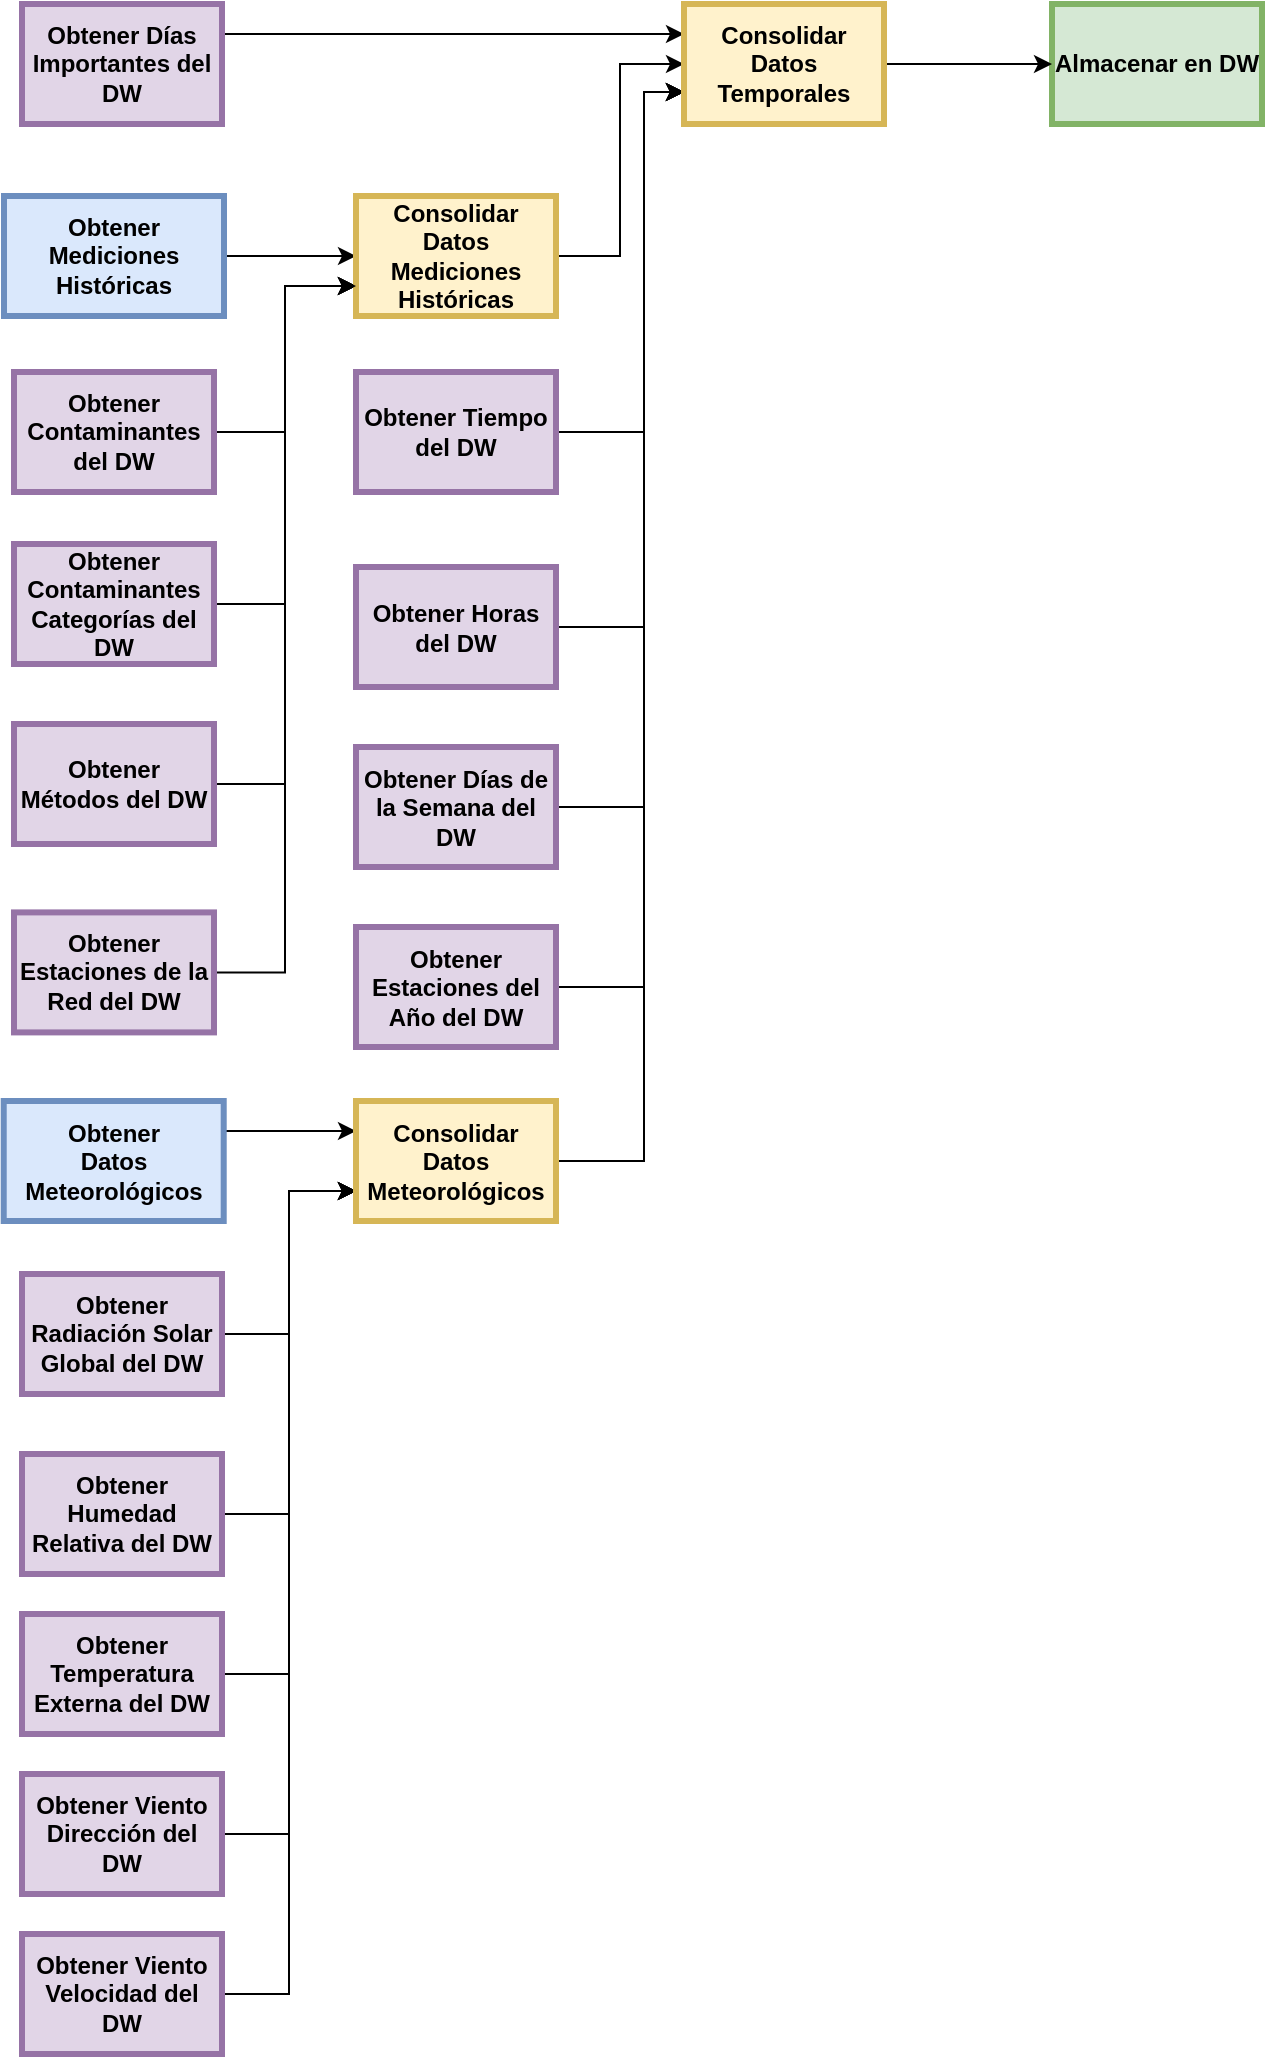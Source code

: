 <mxfile pages="1" version="11.2.5" type="device"><diagram name="Page-1" id="c7558073-3199-34d8-9f00-42111426c3f3"><mxGraphModel dx="786" dy="582" grid="1" gridSize="10" guides="1" tooltips="1" connect="1" arrows="1" fold="1" page="1" pageScale="1" pageWidth="826" pageHeight="1169" background="#ffffff" math="0" shadow="0"><root><mxCell id="0"/><mxCell id="1" parent="0"/><mxCell id="do3hUkY-1f6CtB785oFi-58" style="edgeStyle=orthogonalEdgeStyle;rounded=0;orthogonalLoop=1;jettySize=auto;html=1;exitX=1;exitY=0.5;exitDx=0;exitDy=0;entryX=0;entryY=0.75;entryDx=0;entryDy=0;" parent="1" source="do3hUkY-1f6CtB785oFi-1" target="cAhvx-iTgqQIxuBOVyF4-1" edge="1"><mxGeometry relative="1" as="geometry"><Array as="points"><mxPoint x="316" y="445"/><mxPoint x="360" y="445"/><mxPoint x="360" y="88"/></Array><mxPoint x="529.857" y="89.857" as="targetPoint"/></mxGeometry></mxCell><mxCell id="do3hUkY-1f6CtB785oFi-1" value="Obtener Días de la Semana del DW" style="whiteSpace=wrap;align=center;verticalAlign=middle;fontStyle=1;strokeWidth=3;fillColor=#e1d5e7;strokeColor=#9673a6;" parent="1" vertex="1"><mxGeometry x="216" y="415.5" width="100" height="60" as="geometry"/></mxCell><mxCell id="do3hUkY-1f6CtB785oFi-50" style="edgeStyle=orthogonalEdgeStyle;rounded=0;orthogonalLoop=1;jettySize=auto;html=1;exitX=1;exitY=0.5;exitDx=0;exitDy=0;entryX=0;entryY=0.75;entryDx=0;entryDy=0;" parent="1" source="do3hUkY-1f6CtB785oFi-2" target="do3hUkY-1f6CtB785oFi-45" edge="1"><mxGeometry relative="1" as="geometry"/></mxCell><mxCell id="do3hUkY-1f6CtB785oFi-2" value="Obtener Métodos del DW" style="whiteSpace=wrap;align=center;verticalAlign=middle;fontStyle=1;strokeWidth=3;fillColor=#e1d5e7;strokeColor=#9673a6;" parent="1" vertex="1"><mxGeometry x="45" y="404" width="100" height="60" as="geometry"/></mxCell><mxCell id="do3hUkY-1f6CtB785oFi-57" style="edgeStyle=orthogonalEdgeStyle;rounded=0;orthogonalLoop=1;jettySize=auto;html=1;exitX=1;exitY=0.5;exitDx=0;exitDy=0;entryX=0;entryY=0.75;entryDx=0;entryDy=0;" parent="1" source="do3hUkY-1f6CtB785oFi-3" target="cAhvx-iTgqQIxuBOVyF4-1" edge="1"><mxGeometry relative="1" as="geometry"><Array as="points"><mxPoint x="316" y="355"/><mxPoint x="360" y="355"/><mxPoint x="360" y="88"/></Array><mxPoint x="580" y="250" as="targetPoint"/></mxGeometry></mxCell><mxCell id="do3hUkY-1f6CtB785oFi-3" value="Obtener Horas del DW" style="whiteSpace=wrap;align=center;verticalAlign=middle;fontStyle=1;strokeWidth=3;fillColor=#e1d5e7;strokeColor=#9673a6;" parent="1" vertex="1"><mxGeometry x="216" y="325.5" width="100" height="60" as="geometry"/></mxCell><mxCell id="do3hUkY-1f6CtB785oFi-55" style="edgeStyle=orthogonalEdgeStyle;rounded=0;orthogonalLoop=1;jettySize=auto;html=1;exitX=1;exitY=0.5;exitDx=0;exitDy=0;entryX=0;entryY=0.75;entryDx=0;entryDy=0;" parent="1" source="do3hUkY-1f6CtB785oFi-4" target="cAhvx-iTgqQIxuBOVyF4-1" edge="1"><mxGeometry relative="1" as="geometry"><Array as="points"><mxPoint x="360" y="258"/><mxPoint x="360" y="88"/></Array><mxPoint x="500" y="120" as="targetPoint"/></mxGeometry></mxCell><mxCell id="do3hUkY-1f6CtB785oFi-4" value="Obtener Tiempo del DW" style="whiteSpace=wrap;align=center;verticalAlign=middle;fontStyle=1;strokeWidth=3;fillColor=#e1d5e7;strokeColor=#9673a6;" parent="1" vertex="1"><mxGeometry x="216" y="228" width="100" height="60" as="geometry"/></mxCell><mxCell id="do3hUkY-1f6CtB785oFi-60" style="edgeStyle=orthogonalEdgeStyle;rounded=0;orthogonalLoop=1;jettySize=auto;html=1;exitX=1;exitY=0.5;exitDx=0;exitDy=0;entryX=0;entryY=0.75;entryDx=0;entryDy=0;" parent="1" source="do3hUkY-1f6CtB785oFi-5" target="cAhvx-iTgqQIxuBOVyF4-1" edge="1"><mxGeometry relative="1" as="geometry"><Array as="points"><mxPoint x="316" y="535"/><mxPoint x="360" y="535"/><mxPoint x="360" y="88"/></Array><mxPoint x="520" y="330" as="targetPoint"/></mxGeometry></mxCell><mxCell id="do3hUkY-1f6CtB785oFi-5" value="Obtener Estaciones del Año del DW" style="whiteSpace=wrap;align=center;verticalAlign=middle;fontStyle=1;strokeWidth=3;fillColor=#e1d5e7;strokeColor=#9673a6;" parent="1" vertex="1"><mxGeometry x="216" y="505.5" width="100" height="60" as="geometry"/></mxCell><mxCell id="do3hUkY-1f6CtB785oFi-48" style="edgeStyle=orthogonalEdgeStyle;rounded=0;orthogonalLoop=1;jettySize=auto;html=1;exitX=1;exitY=0.5;exitDx=0;exitDy=0;entryX=0;entryY=0.75;entryDx=0;entryDy=0;" parent="1" source="do3hUkY-1f6CtB785oFi-6" target="do3hUkY-1f6CtB785oFi-45" edge="1"><mxGeometry relative="1" as="geometry"/></mxCell><mxCell id="do3hUkY-1f6CtB785oFi-6" value="Obtener Contaminantes Categorías del DW" style="whiteSpace=wrap;align=center;verticalAlign=middle;fontStyle=1;strokeWidth=3;fillColor=#e1d5e7;strokeColor=#9673a6;" parent="1" vertex="1"><mxGeometry x="45" y="314" width="100" height="60" as="geometry"/></mxCell><mxCell id="cAhvx-iTgqQIxuBOVyF4-6" style="edgeStyle=orthogonalEdgeStyle;rounded=0;orthogonalLoop=1;jettySize=auto;html=1;exitX=1;exitY=0.25;exitDx=0;exitDy=0;entryX=0;entryY=0.25;entryDx=0;entryDy=0;" parent="1" source="do3hUkY-1f6CtB785oFi-9" target="cAhvx-iTgqQIxuBOVyF4-1" edge="1"><mxGeometry relative="1" as="geometry"><mxPoint x="440" y="58.333" as="targetPoint"/></mxGeometry></mxCell><mxCell id="do3hUkY-1f6CtB785oFi-9" value="Obtener Días Importantes del DW" style="whiteSpace=wrap;align=center;verticalAlign=middle;fontStyle=1;strokeWidth=3;fillColor=#e1d5e7;strokeColor=#9673a6;" parent="1" vertex="1"><mxGeometry x="49" y="44" width="100" height="60" as="geometry"/></mxCell><mxCell id="do3hUkY-1f6CtB785oFi-47" style="edgeStyle=orthogonalEdgeStyle;rounded=0;orthogonalLoop=1;jettySize=auto;html=1;exitX=1;exitY=0.5;exitDx=0;exitDy=0;entryX=0;entryY=0.75;entryDx=0;entryDy=0;" parent="1" source="do3hUkY-1f6CtB785oFi-21" target="do3hUkY-1f6CtB785oFi-45" edge="1"><mxGeometry relative="1" as="geometry"/></mxCell><mxCell id="do3hUkY-1f6CtB785oFi-21" value="Obtener Contaminantes del DW" style="whiteSpace=wrap;align=center;verticalAlign=middle;fontStyle=1;strokeWidth=3;fillColor=#e1d5e7;strokeColor=#9673a6;" parent="1" vertex="1"><mxGeometry x="45" y="228" width="100" height="60" as="geometry"/></mxCell><mxCell id="do3hUkY-1f6CtB785oFi-46" style="edgeStyle=orthogonalEdgeStyle;rounded=0;orthogonalLoop=1;jettySize=auto;html=1;exitX=1;exitY=0.5;exitDx=0;exitDy=0;entryX=0;entryY=0.5;entryDx=0;entryDy=0;" parent="1" source="do3hUkY-1f6CtB785oFi-24" target="do3hUkY-1f6CtB785oFi-45" edge="1"><mxGeometry relative="1" as="geometry"/></mxCell><mxCell id="do3hUkY-1f6CtB785oFi-24" value="Obtener&#10;Mediciones Históricas" style="whiteSpace=wrap;align=center;verticalAlign=middle;fontStyle=1;strokeWidth=3;fillColor=#dae8fc;strokeColor=#6c8ebf;" parent="1" vertex="1"><mxGeometry x="40" y="140" width="110" height="60" as="geometry"/></mxCell><mxCell id="do3hUkY-1f6CtB785oFi-54" style="edgeStyle=orthogonalEdgeStyle;rounded=0;orthogonalLoop=1;jettySize=auto;html=1;exitX=1;exitY=0.5;exitDx=0;exitDy=0;entryX=0;entryY=0.5;entryDx=0;entryDy=0;" parent="1" source="do3hUkY-1f6CtB785oFi-45" target="cAhvx-iTgqQIxuBOVyF4-1" edge="1"><mxGeometry relative="1" as="geometry"><mxPoint x="363.333" y="88.333" as="targetPoint"/></mxGeometry></mxCell><mxCell id="do3hUkY-1f6CtB785oFi-45" value="Consolidar&#10;Datos&#10;Mediciones Históricas" style="whiteSpace=wrap;align=center;verticalAlign=middle;fontStyle=1;strokeWidth=3;fillColor=#fff2cc;strokeColor=#d6b656;" parent="1" vertex="1"><mxGeometry x="216" y="140" width="100" height="60" as="geometry"/></mxCell><mxCell id="do3hUkY-1f6CtB785oFi-53" style="edgeStyle=orthogonalEdgeStyle;rounded=0;orthogonalLoop=1;jettySize=auto;html=1;exitX=1;exitY=0.5;exitDx=0;exitDy=0;entryX=0;entryY=0.75;entryDx=0;entryDy=0;" parent="1" source="do3hUkY-1f6CtB785oFi-52" target="do3hUkY-1f6CtB785oFi-45" edge="1"><mxGeometry relative="1" as="geometry"/></mxCell><mxCell id="do3hUkY-1f6CtB785oFi-52" value="Obtener Estaciones de la Red del DW" style="whiteSpace=wrap;align=center;verticalAlign=middle;fontStyle=1;strokeWidth=3;fillColor=#e1d5e7;strokeColor=#9673a6;" parent="1" vertex="1"><mxGeometry x="45" y="498.206" width="100" height="60" as="geometry"/></mxCell><mxCell id="do3hUkY-1f6CtB785oFi-77" value="Almacenar en DW" style="whiteSpace=wrap;align=center;verticalAlign=middle;fontStyle=1;strokeWidth=3;fillColor=#d5e8d4;strokeColor=#82b366;" parent="1" vertex="1"><mxGeometry x="564" y="44" width="105" height="60" as="geometry"/></mxCell><mxCell id="XdUMfqGqQ7B290a4ZKHN-33" style="edgeStyle=orthogonalEdgeStyle;rounded=0;orthogonalLoop=1;jettySize=auto;html=1;exitX=1;exitY=0.25;exitDx=0;exitDy=0;entryX=0;entryY=0.25;entryDx=0;entryDy=0;" parent="1" source="XdUMfqGqQ7B290a4ZKHN-1" target="XdUMfqGqQ7B290a4ZKHN-30" edge="1"><mxGeometry relative="1" as="geometry"/></mxCell><mxCell id="XdUMfqGqQ7B290a4ZKHN-1" value="Obtener&#10;Datos Meteorológicos" style="whiteSpace=wrap;align=center;verticalAlign=middle;fontStyle=1;strokeWidth=3;fillColor=#dae8fc;strokeColor=#6c8ebf;" parent="1" vertex="1"><mxGeometry x="39.853" y="592.5" width="110" height="60" as="geometry"/></mxCell><mxCell id="XdUMfqGqQ7B290a4ZKHN-35" style="edgeStyle=orthogonalEdgeStyle;rounded=0;orthogonalLoop=1;jettySize=auto;html=1;exitX=1;exitY=0.5;exitDx=0;exitDy=0;entryX=0;entryY=0.75;entryDx=0;entryDy=0;" parent="1" source="XdUMfqGqQ7B290a4ZKHN-19" target="XdUMfqGqQ7B290a4ZKHN-30" edge="1"><mxGeometry relative="1" as="geometry"/></mxCell><mxCell id="XdUMfqGqQ7B290a4ZKHN-19" value="Obtener Temperatura Externa del DW" style="whiteSpace=wrap;align=center;verticalAlign=middle;fontStyle=1;strokeWidth=3;fillColor=#e1d5e7;strokeColor=#9673a6;" parent="1" vertex="1"><mxGeometry x="49" y="849" width="100" height="60" as="geometry"/></mxCell><mxCell id="XdUMfqGqQ7B290a4ZKHN-34" style="edgeStyle=orthogonalEdgeStyle;rounded=0;orthogonalLoop=1;jettySize=auto;html=1;exitX=1;exitY=0.5;exitDx=0;exitDy=0;entryX=0;entryY=0.75;entryDx=0;entryDy=0;" parent="1" source="XdUMfqGqQ7B290a4ZKHN-21" target="XdUMfqGqQ7B290a4ZKHN-30" edge="1"><mxGeometry relative="1" as="geometry"/></mxCell><mxCell id="XdUMfqGqQ7B290a4ZKHN-21" value="Obtener Humedad Relativa del DW" style="whiteSpace=wrap;align=center;verticalAlign=middle;fontStyle=1;strokeWidth=3;fillColor=#e1d5e7;strokeColor=#9673a6;" parent="1" vertex="1"><mxGeometry x="49" y="769" width="100" height="60" as="geometry"/></mxCell><mxCell id="XdUMfqGqQ7B290a4ZKHN-32" style="edgeStyle=orthogonalEdgeStyle;rounded=0;orthogonalLoop=1;jettySize=auto;html=1;exitX=1;exitY=0.5;exitDx=0;exitDy=0;entryX=0;entryY=0.75;entryDx=0;entryDy=0;" parent="1" source="XdUMfqGqQ7B290a4ZKHN-23" target="XdUMfqGqQ7B290a4ZKHN-30" edge="1"><mxGeometry relative="1" as="geometry"/></mxCell><mxCell id="XdUMfqGqQ7B290a4ZKHN-23" value="Obtener Radiación Solar Global del DW" style="whiteSpace=wrap;align=center;verticalAlign=middle;fontStyle=1;strokeWidth=3;fillColor=#e1d5e7;strokeColor=#9673a6;" parent="1" vertex="1"><mxGeometry x="49" y="679" width="100" height="60" as="geometry"/></mxCell><mxCell id="XdUMfqGqQ7B290a4ZKHN-36" style="edgeStyle=orthogonalEdgeStyle;rounded=0;orthogonalLoop=1;jettySize=auto;html=1;exitX=1;exitY=0.5;exitDx=0;exitDy=0;entryX=0;entryY=0.75;entryDx=0;entryDy=0;" parent="1" source="XdUMfqGqQ7B290a4ZKHN-25" target="XdUMfqGqQ7B290a4ZKHN-30" edge="1"><mxGeometry relative="1" as="geometry"/></mxCell><mxCell id="XdUMfqGqQ7B290a4ZKHN-25" value="Obtener Viento Dirección del DW" style="whiteSpace=wrap;align=center;verticalAlign=middle;fontStyle=1;strokeWidth=3;fillColor=#e1d5e7;strokeColor=#9673a6;" parent="1" vertex="1"><mxGeometry x="49" y="929" width="100" height="60" as="geometry"/></mxCell><mxCell id="XdUMfqGqQ7B290a4ZKHN-37" style="edgeStyle=orthogonalEdgeStyle;rounded=0;orthogonalLoop=1;jettySize=auto;html=1;exitX=1;exitY=0.5;exitDx=0;exitDy=0;entryX=0;entryY=0.75;entryDx=0;entryDy=0;" parent="1" source="XdUMfqGqQ7B290a4ZKHN-27" target="XdUMfqGqQ7B290a4ZKHN-30" edge="1"><mxGeometry relative="1" as="geometry"/></mxCell><mxCell id="XdUMfqGqQ7B290a4ZKHN-27" value="Obtener Viento Velocidad del DW" style="whiteSpace=wrap;align=center;verticalAlign=middle;fontStyle=1;strokeWidth=3;fillColor=#e1d5e7;strokeColor=#9673a6;" parent="1" vertex="1"><mxGeometry x="49" y="1009" width="100" height="60" as="geometry"/></mxCell><mxCell id="cAhvx-iTgqQIxuBOVyF4-3" style="edgeStyle=orthogonalEdgeStyle;rounded=0;orthogonalLoop=1;jettySize=auto;html=1;exitX=1;exitY=0.5;exitDx=0;exitDy=0;entryX=0;entryY=0.75;entryDx=0;entryDy=0;" parent="1" source="XdUMfqGqQ7B290a4ZKHN-30" target="cAhvx-iTgqQIxuBOVyF4-1" edge="1"><mxGeometry relative="1" as="geometry"><Array as="points"><mxPoint x="360" y="623"/><mxPoint x="360" y="88"/></Array></mxGeometry></mxCell><mxCell id="XdUMfqGqQ7B290a4ZKHN-30" value="Consolidar&#10;Datos&#10;Meteorológicos" style="whiteSpace=wrap;align=center;verticalAlign=middle;fontStyle=1;strokeWidth=3;fillColor=#fff2cc;strokeColor=#d6b656;" parent="1" vertex="1"><mxGeometry x="216" y="592.5" width="100" height="60" as="geometry"/></mxCell><mxCell id="cAhvx-iTgqQIxuBOVyF4-4" style="edgeStyle=orthogonalEdgeStyle;rounded=0;orthogonalLoop=1;jettySize=auto;html=1;exitX=1;exitY=0.5;exitDx=0;exitDy=0;entryX=0;entryY=0.5;entryDx=0;entryDy=0;" parent="1" source="cAhvx-iTgqQIxuBOVyF4-1" target="do3hUkY-1f6CtB785oFi-77" edge="1"><mxGeometry relative="1" as="geometry"/></mxCell><mxCell id="cAhvx-iTgqQIxuBOVyF4-1" value="Consolidar&#10;Datos&#10;Temporales" style="whiteSpace=wrap;align=center;verticalAlign=middle;fontStyle=1;strokeWidth=3;fillColor=#fff2cc;strokeColor=#d6b656;" parent="1" vertex="1"><mxGeometry x="380" y="44" width="100" height="60" as="geometry"/></mxCell></root></mxGraphModel></diagram></mxfile>